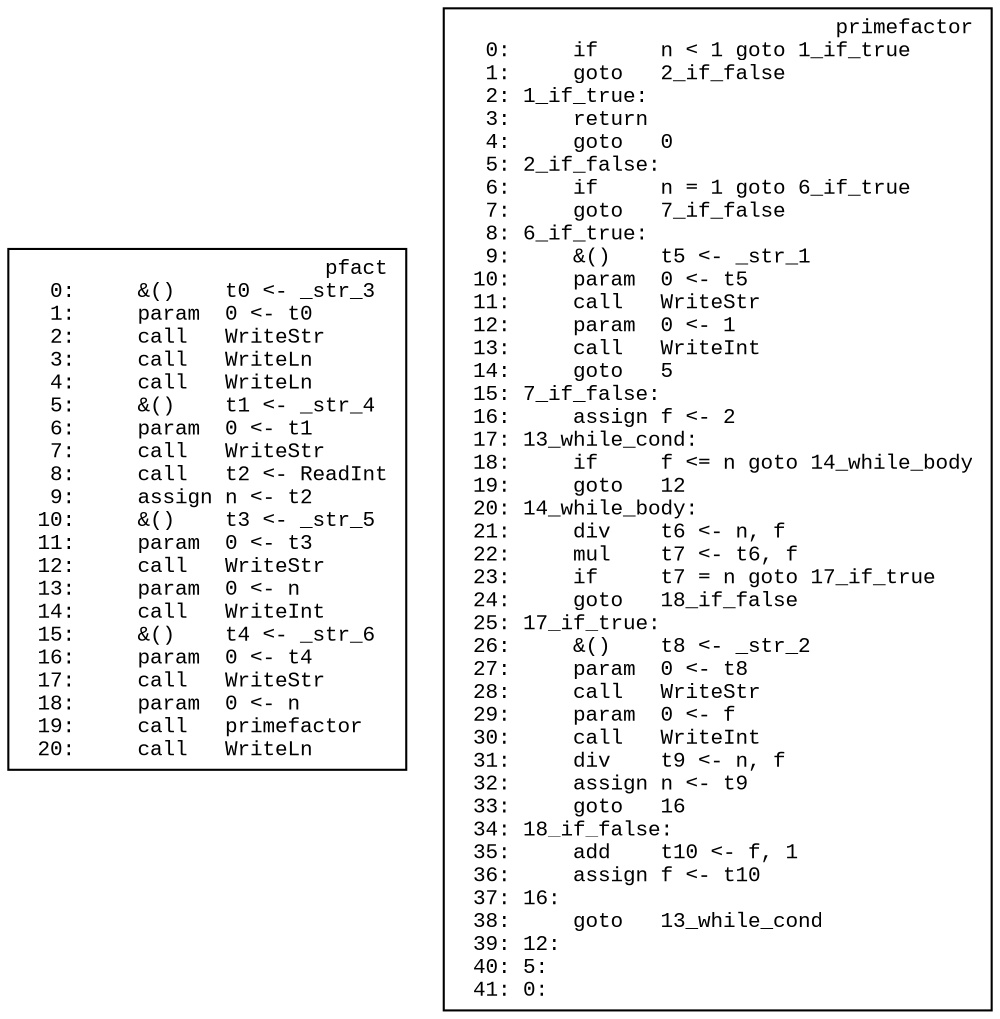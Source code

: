 digraph IR {
  graph [fontname="Times New Roman",fontsize=10];
  node  [fontname="Courier New",fontsize=10];
  edge  [fontname="Times New Roman",fontsize=10];

  // scope 'pfact'
  pfact_cb [label="pfact\r  0:     &()    t0 <- _str_3\l  1:     param  0 <- t0\l  2:     call   WriteStr\l  3:     call   WriteLn\l  4:     call   WriteLn\l  5:     &()    t1 <- _str_4\l  6:     param  0 <- t1\l  7:     call   WriteStr\l  8:     call   t2 <- ReadInt\l  9:     assign n <- t2\l 10:     &()    t3 <- _str_5\l 11:     param  0 <- t3\l 12:     call   WriteStr\l 13:     param  0 <- n\l 14:     call   WriteInt\l 15:     &()    t4 <- _str_6\l 16:     param  0 <- t4\l 17:     call   WriteStr\l 18:     param  0 <- n\l 19:     call   primefactor\l 20:     call   WriteLn\l",shape=box]
  // scope 'primefactor'
  primefactor_cb [label="primefactor\r  0:     if     n < 1 goto 1_if_true\l  1:     goto   2_if_false\l  2: 1_if_true:\l  3:     return \l  4:     goto   0\l  5: 2_if_false:\l  6:     if     n = 1 goto 6_if_true\l  7:     goto   7_if_false\l  8: 6_if_true:\l  9:     &()    t5 <- _str_1\l 10:     param  0 <- t5\l 11:     call   WriteStr\l 12:     param  0 <- 1\l 13:     call   WriteInt\l 14:     goto   5\l 15: 7_if_false:\l 16:     assign f <- 2\l 17: 13_while_cond:\l 18:     if     f <= n goto 14_while_body\l 19:     goto   12\l 20: 14_while_body:\l 21:     div    t6 <- n, f\l 22:     mul    t7 <- t6, f\l 23:     if     t7 = n goto 17_if_true\l 24:     goto   18_if_false\l 25: 17_if_true:\l 26:     &()    t8 <- _str_2\l 27:     param  0 <- t8\l 28:     call   WriteStr\l 29:     param  0 <- f\l 30:     call   WriteInt\l 31:     div    t9 <- n, f\l 32:     assign n <- t9\l 33:     goto   16\l 34: 18_if_false:\l 35:     add    t10 <- f, 1\l 36:     assign f <- t10\l 37: 16:\l 38:     goto   13_while_cond\l 39: 12:\l 40: 5:\l 41: 0:\l",shape=box]
}
